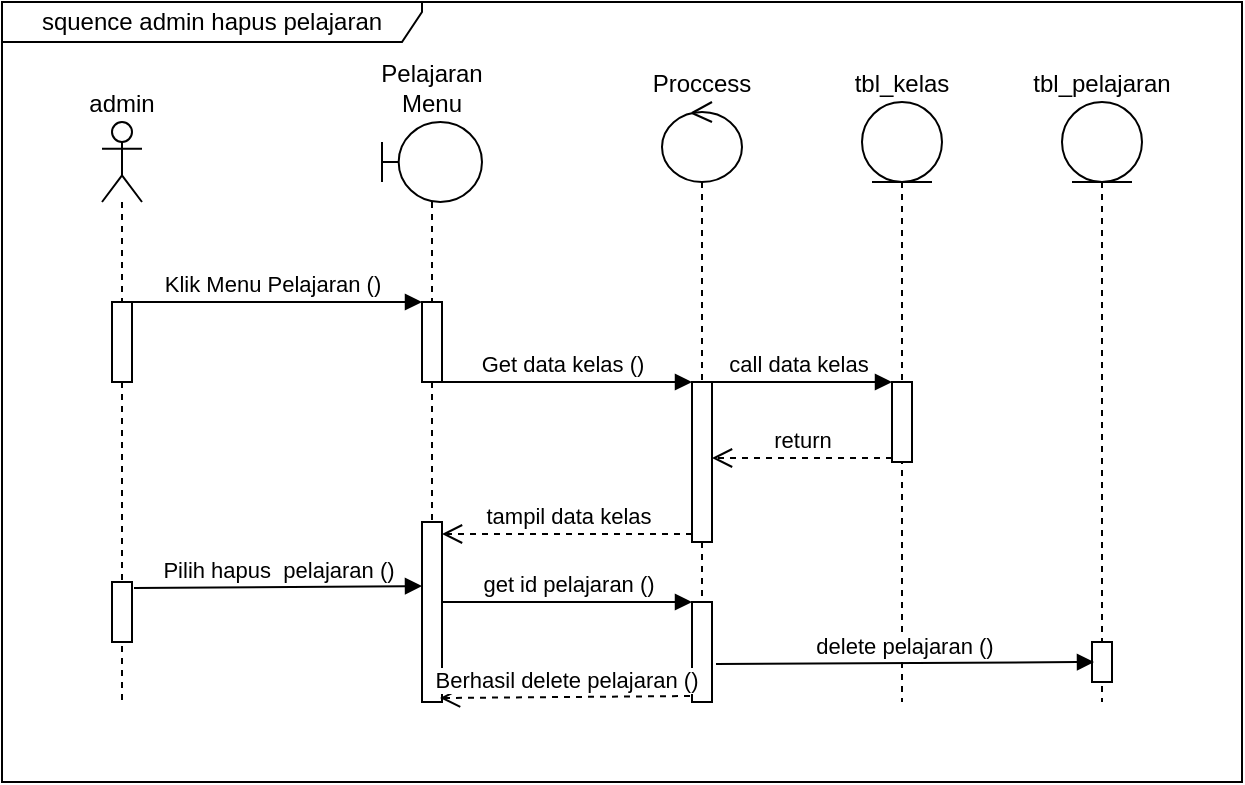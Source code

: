 <mxfile version="17.4.2" type="device"><diagram id="YW04OZU-iOZI01nlNQxz" name="Page-1"><mxGraphModel dx="862" dy="553" grid="1" gridSize="10" guides="1" tooltips="1" connect="1" arrows="1" fold="1" page="1" pageScale="1" pageWidth="850" pageHeight="1100" math="0" shadow="0"><root><mxCell id="0"/><mxCell id="1" parent="0"/><mxCell id="RFjXHHfzHuAORrrQnQT8-1" value="Pelajaran Menu" style="shape=umlLifeline;participant=umlBoundary;perimeter=lifelinePerimeter;whiteSpace=wrap;html=1;container=1;collapsible=0;recursiveResize=0;verticalAlign=bottom;spacingTop=36;outlineConnect=0;labelPosition=center;verticalLabelPosition=top;align=center;fontSize=12;" parent="1" vertex="1"><mxGeometry x="270" y="150" width="50" height="290" as="geometry"/></mxCell><mxCell id="gpz6towrVBmVh9Wy9PKK-2" value="" style="html=1;points=[];perimeter=orthogonalPerimeter;" vertex="1" parent="RFjXHHfzHuAORrrQnQT8-1"><mxGeometry x="20" y="90" width="10" height="40" as="geometry"/></mxCell><mxCell id="gpz6towrVBmVh9Wy9PKK-12" value="" style="html=1;points=[];perimeter=orthogonalPerimeter;" vertex="1" parent="RFjXHHfzHuAORrrQnQT8-1"><mxGeometry x="20" y="200" width="10" height="90" as="geometry"/></mxCell><mxCell id="RFjXHHfzHuAORrrQnQT8-4" value="Proccess" style="shape=umlLifeline;participant=umlControl;perimeter=lifelinePerimeter;whiteSpace=wrap;html=1;container=1;collapsible=0;recursiveResize=0;verticalAlign=bottom;spacingTop=36;outlineConnect=0;fontSize=12;labelPosition=center;verticalLabelPosition=top;align=center;" parent="1" vertex="1"><mxGeometry x="410" y="140" width="40" height="300" as="geometry"/></mxCell><mxCell id="gpz6towrVBmVh9Wy9PKK-5" value="" style="html=1;points=[];perimeter=orthogonalPerimeter;" vertex="1" parent="RFjXHHfzHuAORrrQnQT8-4"><mxGeometry x="15" y="140" width="10" height="80" as="geometry"/></mxCell><mxCell id="gpz6towrVBmVh9Wy9PKK-33" value="" style="html=1;points=[];perimeter=orthogonalPerimeter;" vertex="1" parent="RFjXHHfzHuAORrrQnQT8-4"><mxGeometry x="15" y="250" width="10" height="50" as="geometry"/></mxCell><mxCell id="RFjXHHfzHuAORrrQnQT8-8" value="tbl_kelas" style="shape=umlLifeline;participant=umlEntity;perimeter=lifelinePerimeter;whiteSpace=wrap;html=1;container=1;collapsible=0;recursiveResize=0;verticalAlign=bottom;spacingTop=36;outlineConnect=0;fontSize=12;labelPosition=center;verticalLabelPosition=top;align=center;" parent="1" vertex="1"><mxGeometry x="510" y="140" width="40" height="300" as="geometry"/></mxCell><mxCell id="gpz6towrVBmVh9Wy9PKK-9" value="" style="html=1;points=[];perimeter=orthogonalPerimeter;" vertex="1" parent="RFjXHHfzHuAORrrQnQT8-8"><mxGeometry x="15" y="140" width="10" height="40" as="geometry"/></mxCell><mxCell id="RFjXHHfzHuAORrrQnQT8-10" value="admin" style="shape=umlLifeline;participant=umlActor;perimeter=lifelinePerimeter;whiteSpace=wrap;html=1;container=1;collapsible=0;recursiveResize=0;verticalAlign=bottom;spacingTop=36;outlineConnect=0;fontSize=12;labelPosition=center;verticalLabelPosition=top;align=center;" parent="1" vertex="1"><mxGeometry x="130" y="150" width="20" height="290" as="geometry"/></mxCell><mxCell id="gpz6towrVBmVh9Wy9PKK-1" value="" style="html=1;points=[];perimeter=orthogonalPerimeter;" vertex="1" parent="RFjXHHfzHuAORrrQnQT8-10"><mxGeometry x="5" y="90" width="10" height="40" as="geometry"/></mxCell><mxCell id="gpz6towrVBmVh9Wy9PKK-31" value="" style="html=1;points=[];perimeter=orthogonalPerimeter;" vertex="1" parent="RFjXHHfzHuAORrrQnQT8-10"><mxGeometry x="5" y="230" width="10" height="30" as="geometry"/></mxCell><mxCell id="RFjXHHfzHuAORrrQnQT8-40" value="squence admin hapus pelajaran" style="shape=umlFrame;whiteSpace=wrap;html=1;width=210;height=20;" parent="1" vertex="1"><mxGeometry x="80" y="90" width="620" height="390" as="geometry"/></mxCell><mxCell id="gpz6towrVBmVh9Wy9PKK-3" value="Klik Menu Pelajaran ()" style="html=1;verticalAlign=bottom;endArrow=block;entryX=0;entryY=0;rounded=0;" edge="1" target="gpz6towrVBmVh9Wy9PKK-2" parent="1" source="RFjXHHfzHuAORrrQnQT8-10"><mxGeometry relative="1" as="geometry"><mxPoint x="190" y="240" as="sourcePoint"/></mxGeometry></mxCell><mxCell id="gpz6towrVBmVh9Wy9PKK-6" value="Get data kelas ()" style="html=1;verticalAlign=bottom;endArrow=block;entryX=0;entryY=0;rounded=0;" edge="1" target="gpz6towrVBmVh9Wy9PKK-5" parent="1" source="RFjXHHfzHuAORrrQnQT8-1"><mxGeometry relative="1" as="geometry"><mxPoint x="325" y="280" as="sourcePoint"/></mxGeometry></mxCell><mxCell id="gpz6towrVBmVh9Wy9PKK-11" value="return" style="html=1;verticalAlign=bottom;endArrow=open;dashed=1;endSize=8;exitX=0;exitY=0.95;rounded=0;" edge="1" source="gpz6towrVBmVh9Wy9PKK-9" parent="1" target="gpz6towrVBmVh9Wy9PKK-5"><mxGeometry relative="1" as="geometry"><mxPoint x="400" y="320" as="targetPoint"/></mxGeometry></mxCell><mxCell id="gpz6towrVBmVh9Wy9PKK-10" value="call data kelas" style="html=1;verticalAlign=bottom;endArrow=block;entryX=0;entryY=0;rounded=0;" edge="1" target="gpz6towrVBmVh9Wy9PKK-9" parent="1" source="RFjXHHfzHuAORrrQnQT8-4"><mxGeometry relative="1" as="geometry"><mxPoint x="455" y="280" as="sourcePoint"/></mxGeometry></mxCell><mxCell id="gpz6towrVBmVh9Wy9PKK-7" value="tampil data kelas" style="html=1;verticalAlign=bottom;endArrow=open;dashed=1;endSize=8;exitX=0;exitY=0.95;rounded=0;" edge="1" source="gpz6towrVBmVh9Wy9PKK-5" parent="1"><mxGeometry relative="1" as="geometry"><mxPoint x="300" y="356" as="targetPoint"/></mxGeometry></mxCell><mxCell id="gpz6towrVBmVh9Wy9PKK-19" value="tbl_pelajaran" style="shape=umlLifeline;participant=umlEntity;perimeter=lifelinePerimeter;whiteSpace=wrap;html=1;container=1;collapsible=0;recursiveResize=0;verticalAlign=bottom;spacingTop=36;outlineConnect=0;fontSize=12;labelPosition=center;verticalLabelPosition=top;align=center;" vertex="1" parent="1"><mxGeometry x="610" y="140" width="40" height="300" as="geometry"/></mxCell><mxCell id="gpz6towrVBmVh9Wy9PKK-25" value="" style="html=1;points=[];perimeter=orthogonalPerimeter;" vertex="1" parent="gpz6towrVBmVh9Wy9PKK-19"><mxGeometry x="15" y="270" width="10" height="20" as="geometry"/></mxCell><mxCell id="gpz6towrVBmVh9Wy9PKK-23" value="Berhasil delete pelajaran ()" style="html=1;verticalAlign=bottom;endArrow=open;dashed=1;endSize=8;rounded=0;exitX=-0.1;exitY=0.94;exitDx=0;exitDy=0;exitPerimeter=0;entryX=0.9;entryY=0.978;entryDx=0;entryDy=0;entryPerimeter=0;" edge="1" source="gpz6towrVBmVh9Wy9PKK-33" parent="1" target="gpz6towrVBmVh9Wy9PKK-12"><mxGeometry relative="1" as="geometry"><mxPoint x="300" y="550" as="targetPoint"/><mxPoint x="380" y="450" as="sourcePoint"/></mxGeometry></mxCell><mxCell id="gpz6towrVBmVh9Wy9PKK-26" value="delete pelajaran ()" style="html=1;verticalAlign=bottom;endArrow=block;rounded=0;exitX=1.2;exitY=0.62;exitDx=0;exitDy=0;exitPerimeter=0;entryX=0.1;entryY=0.5;entryDx=0;entryDy=0;entryPerimeter=0;" edge="1" parent="1" source="gpz6towrVBmVh9Wy9PKK-33" target="gpz6towrVBmVh9Wy9PKK-25"><mxGeometry width="80" relative="1" as="geometry"><mxPoint x="440" y="500" as="sourcePoint"/><mxPoint x="600" y="421" as="targetPoint"/></mxGeometry></mxCell><mxCell id="gpz6towrVBmVh9Wy9PKK-32" value="Pilih hapus&amp;nbsp; pelajaran ()" style="html=1;verticalAlign=bottom;endArrow=block;rounded=0;exitX=1.1;exitY=0.1;exitDx=0;exitDy=0;exitPerimeter=0;entryX=0;entryY=0.356;entryDx=0;entryDy=0;entryPerimeter=0;" edge="1" parent="1" source="gpz6towrVBmVh9Wy9PKK-31" target="gpz6towrVBmVh9Wy9PKK-12"><mxGeometry width="80" relative="1" as="geometry"><mxPoint x="170" y="380" as="sourcePoint"/><mxPoint x="250" y="380" as="targetPoint"/></mxGeometry></mxCell><mxCell id="gpz6towrVBmVh9Wy9PKK-34" value="get id pelajaran ()" style="html=1;verticalAlign=bottom;endArrow=block;entryX=0;entryY=0;rounded=0;" edge="1" target="gpz6towrVBmVh9Wy9PKK-33" parent="1"><mxGeometry relative="1" as="geometry"><mxPoint x="300" y="390" as="sourcePoint"/></mxGeometry></mxCell></root></mxGraphModel></diagram></mxfile>